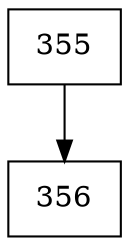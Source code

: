 digraph G {
  node [shape=record];
  node0 [label="{355}"];
  node0 -> node1;
  node1 [label="{356}"];
}
